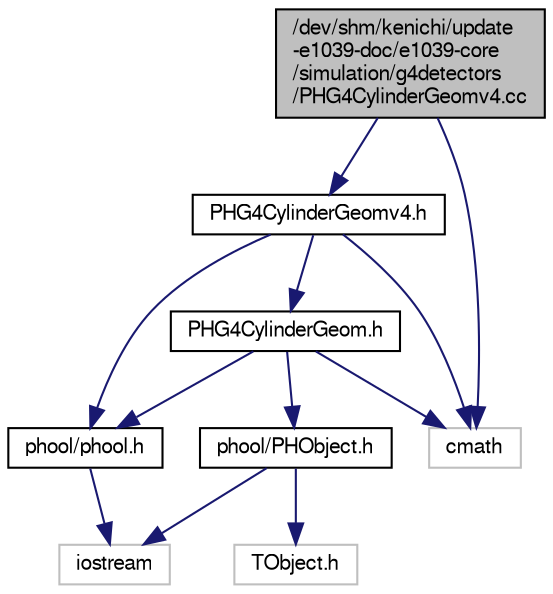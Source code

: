 digraph "/dev/shm/kenichi/update-e1039-doc/e1039-core/simulation/g4detectors/PHG4CylinderGeomv4.cc"
{
  bgcolor="transparent";
  edge [fontname="FreeSans",fontsize="10",labelfontname="FreeSans",labelfontsize="10"];
  node [fontname="FreeSans",fontsize="10",shape=record];
  Node1 [label="/dev/shm/kenichi/update\l-e1039-doc/e1039-core\l/simulation/g4detectors\l/PHG4CylinderGeomv4.cc",height=0.2,width=0.4,color="black", fillcolor="grey75", style="filled" fontcolor="black"];
  Node1 -> Node2 [color="midnightblue",fontsize="10",style="solid",fontname="FreeSans"];
  Node2 [label="PHG4CylinderGeomv4.h",height=0.2,width=0.4,color="black",URL="$d1/d1f/PHG4CylinderGeomv4_8h.html"];
  Node2 -> Node3 [color="midnightblue",fontsize="10",style="solid",fontname="FreeSans"];
  Node3 [label="PHG4CylinderGeom.h",height=0.2,width=0.4,color="black",URL="$d9/d44/PHG4CylinderGeom_8h.html"];
  Node3 -> Node4 [color="midnightblue",fontsize="10",style="solid",fontname="FreeSans"];
  Node4 [label="phool/PHObject.h",height=0.2,width=0.4,color="black",URL="$df/d32/PHObject_8h.html"];
  Node4 -> Node5 [color="midnightblue",fontsize="10",style="solid",fontname="FreeSans"];
  Node5 [label="TObject.h",height=0.2,width=0.4,color="grey75"];
  Node4 -> Node6 [color="midnightblue",fontsize="10",style="solid",fontname="FreeSans"];
  Node6 [label="iostream",height=0.2,width=0.4,color="grey75"];
  Node3 -> Node7 [color="midnightblue",fontsize="10",style="solid",fontname="FreeSans"];
  Node7 [label="phool/phool.h",height=0.2,width=0.4,color="black",URL="$d5/d6f/phool_8h.html"];
  Node7 -> Node6 [color="midnightblue",fontsize="10",style="solid",fontname="FreeSans"];
  Node3 -> Node8 [color="midnightblue",fontsize="10",style="solid",fontname="FreeSans"];
  Node8 [label="cmath",height=0.2,width=0.4,color="grey75"];
  Node2 -> Node7 [color="midnightblue",fontsize="10",style="solid",fontname="FreeSans"];
  Node2 -> Node8 [color="midnightblue",fontsize="10",style="solid",fontname="FreeSans"];
  Node1 -> Node8 [color="midnightblue",fontsize="10",style="solid",fontname="FreeSans"];
}
